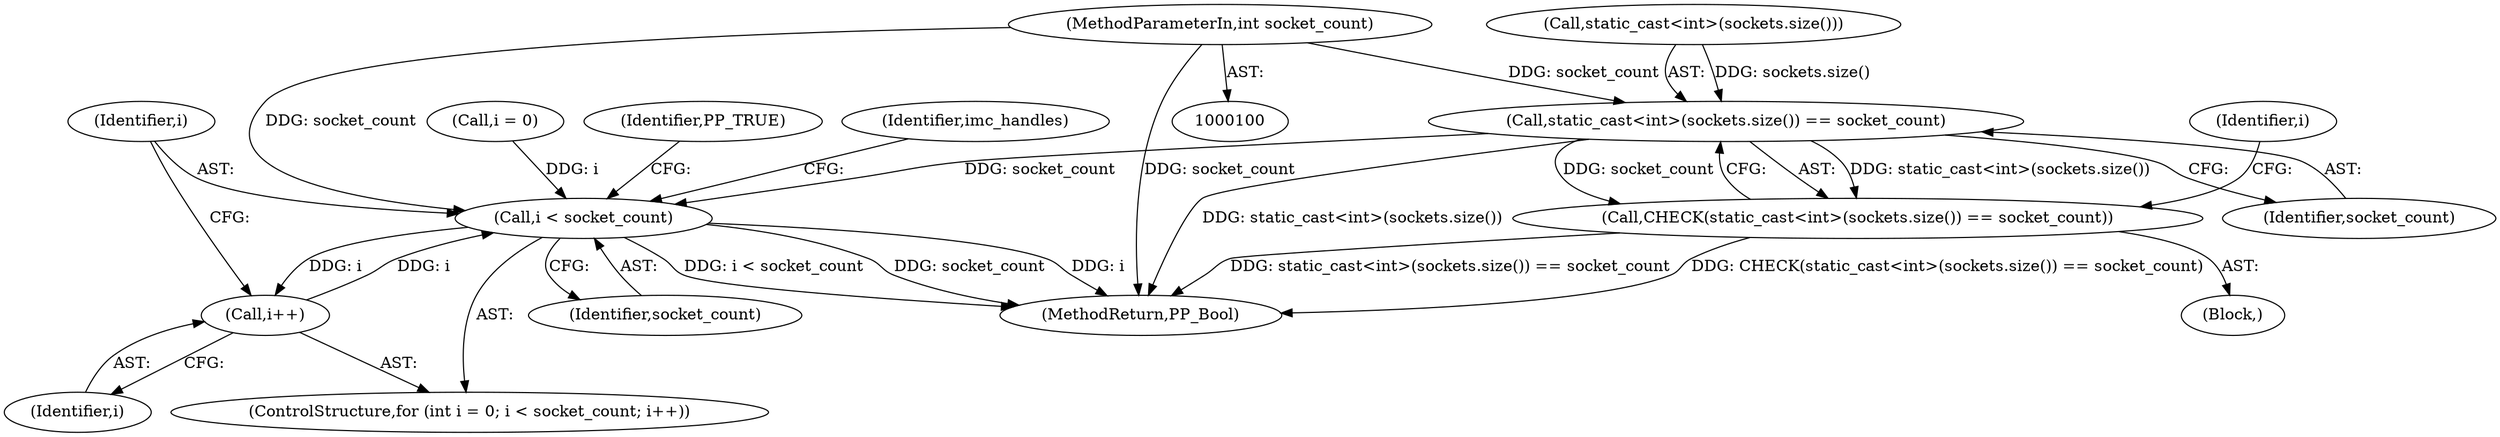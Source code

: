 digraph "1_Chrome_3b0d77670a0613f409110817455d2137576b485a_11@del" {
"1000103" [label="(MethodParameterIn,int socket_count)"];
"1000157" [label="(Call,static_cast<int>(sockets.size()) == socket_count)"];
"1000156" [label="(Call,CHECK(static_cast<int>(sockets.size()) == socket_count))"];
"1000167" [label="(Call,i < socket_count)"];
"1000170" [label="(Call,i++)"];
"1000182" [label="(Identifier,PP_TRUE)"];
"1000157" [label="(Call,static_cast<int>(sockets.size()) == socket_count)"];
"1000183" [label="(MethodReturn,PP_Bool)"];
"1000169" [label="(Identifier,socket_count)"];
"1000156" [label="(Call,CHECK(static_cast<int>(sockets.size()) == socket_count))"];
"1000168" [label="(Identifier,i)"];
"1000167" [label="(Call,i < socket_count)"];
"1000170" [label="(Call,i++)"];
"1000105" [label="(Block,)"];
"1000175" [label="(Identifier,imc_handles)"];
"1000165" [label="(Identifier,i)"];
"1000158" [label="(Call,static_cast<int>(sockets.size()))"];
"1000164" [label="(Call,i = 0)"];
"1000171" [label="(Identifier,i)"];
"1000162" [label="(ControlStructure,for (int i = 0; i < socket_count; i++))"];
"1000103" [label="(MethodParameterIn,int socket_count)"];
"1000161" [label="(Identifier,socket_count)"];
"1000103" -> "1000100"  [label="AST: "];
"1000103" -> "1000183"  [label="DDG: socket_count"];
"1000103" -> "1000157"  [label="DDG: socket_count"];
"1000103" -> "1000167"  [label="DDG: socket_count"];
"1000157" -> "1000156"  [label="AST: "];
"1000157" -> "1000161"  [label="CFG: "];
"1000158" -> "1000157"  [label="AST: "];
"1000161" -> "1000157"  [label="AST: "];
"1000156" -> "1000157"  [label="CFG: "];
"1000157" -> "1000183"  [label="DDG: static_cast<int>(sockets.size())"];
"1000157" -> "1000156"  [label="DDG: static_cast<int>(sockets.size())"];
"1000157" -> "1000156"  [label="DDG: socket_count"];
"1000158" -> "1000157"  [label="DDG: sockets.size()"];
"1000157" -> "1000167"  [label="DDG: socket_count"];
"1000156" -> "1000105"  [label="AST: "];
"1000165" -> "1000156"  [label="CFG: "];
"1000156" -> "1000183"  [label="DDG: static_cast<int>(sockets.size()) == socket_count"];
"1000156" -> "1000183"  [label="DDG: CHECK(static_cast<int>(sockets.size()) == socket_count)"];
"1000167" -> "1000162"  [label="AST: "];
"1000167" -> "1000169"  [label="CFG: "];
"1000168" -> "1000167"  [label="AST: "];
"1000169" -> "1000167"  [label="AST: "];
"1000175" -> "1000167"  [label="CFG: "];
"1000182" -> "1000167"  [label="CFG: "];
"1000167" -> "1000183"  [label="DDG: socket_count"];
"1000167" -> "1000183"  [label="DDG: i"];
"1000167" -> "1000183"  [label="DDG: i < socket_count"];
"1000170" -> "1000167"  [label="DDG: i"];
"1000164" -> "1000167"  [label="DDG: i"];
"1000167" -> "1000170"  [label="DDG: i"];
"1000170" -> "1000162"  [label="AST: "];
"1000170" -> "1000171"  [label="CFG: "];
"1000171" -> "1000170"  [label="AST: "];
"1000168" -> "1000170"  [label="CFG: "];
}
